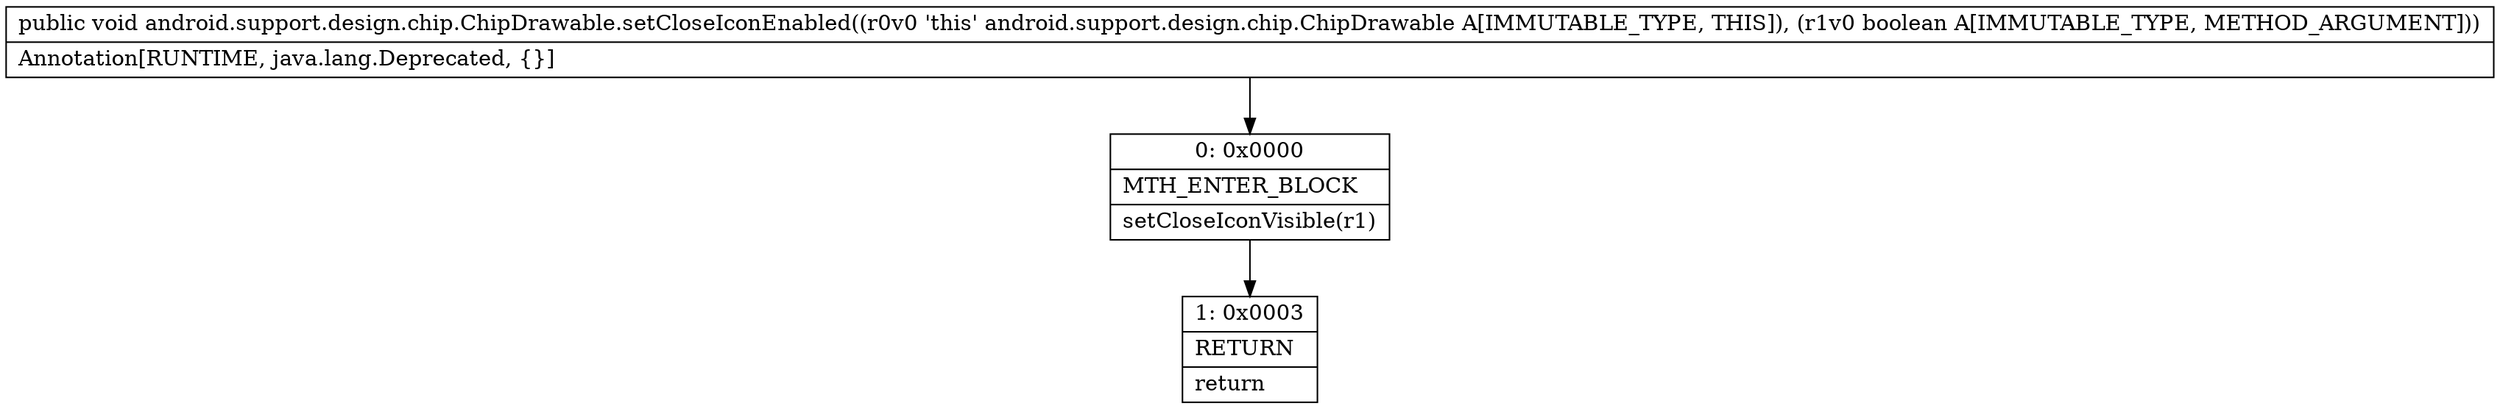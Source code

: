 digraph "CFG forandroid.support.design.chip.ChipDrawable.setCloseIconEnabled(Z)V" {
Node_0 [shape=record,label="{0\:\ 0x0000|MTH_ENTER_BLOCK\l|setCloseIconVisible(r1)\l}"];
Node_1 [shape=record,label="{1\:\ 0x0003|RETURN\l|return\l}"];
MethodNode[shape=record,label="{public void android.support.design.chip.ChipDrawable.setCloseIconEnabled((r0v0 'this' android.support.design.chip.ChipDrawable A[IMMUTABLE_TYPE, THIS]), (r1v0 boolean A[IMMUTABLE_TYPE, METHOD_ARGUMENT]))  | Annotation[RUNTIME, java.lang.Deprecated, \{\}]\l}"];
MethodNode -> Node_0;
Node_0 -> Node_1;
}

